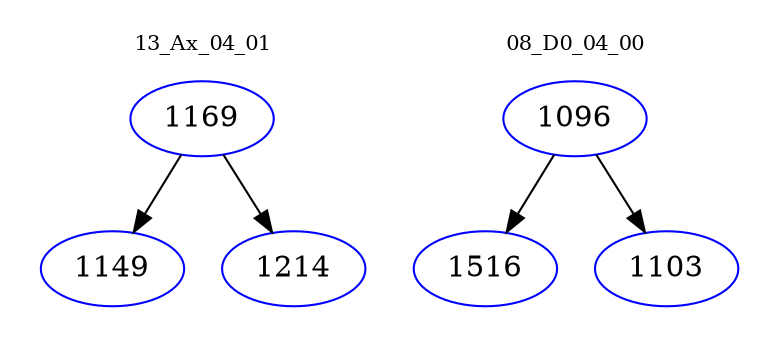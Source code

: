 digraph{
subgraph cluster_0 {
color = white
label = "13_Ax_04_01";
fontsize=10;
T0_1169 [label="1169", color="blue"]
T0_1169 -> T0_1149 [color="black"]
T0_1149 [label="1149", color="blue"]
T0_1169 -> T0_1214 [color="black"]
T0_1214 [label="1214", color="blue"]
}
subgraph cluster_1 {
color = white
label = "08_D0_04_00";
fontsize=10;
T1_1096 [label="1096", color="blue"]
T1_1096 -> T1_1516 [color="black"]
T1_1516 [label="1516", color="blue"]
T1_1096 -> T1_1103 [color="black"]
T1_1103 [label="1103", color="blue"]
}
}
